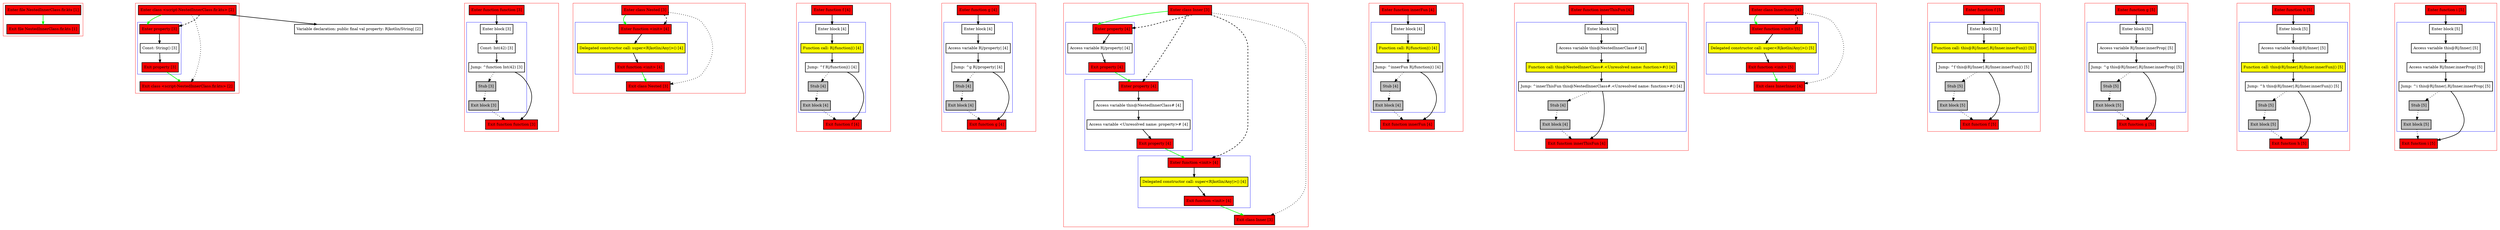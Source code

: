 digraph NestedInnerClass_fir_kts {
    graph [nodesep=3]
    node [shape=box penwidth=2]
    edge [penwidth=2]

    subgraph cluster_0 {
        color=red
        0 [label="Enter file NestedInnerClass.fir.kts [1]" style="filled" fillcolor=red];
        1 [label="Exit file NestedInnerClass.fir.kts [1]" style="filled" fillcolor=red];
    }
    0 -> {1} [color=green];

    subgraph cluster_1 {
        color=red
        2 [label="Enter class <script-NestedInnerClass.fir.kts> [2]" style="filled" fillcolor=red];
        subgraph cluster_2 {
            color=blue
            3 [label="Enter property [3]" style="filled" fillcolor=red];
            4 [label="Const: String() [3]"];
            5 [label="Exit property [3]" style="filled" fillcolor=red];
        }
        6 [label="Exit class <script-NestedInnerClass.fir.kts> [2]" style="filled" fillcolor=red];
    }
    7 [label="Variable declaration: public final val property: R|kotlin/String| [2]"];
    2 -> {7};
    2 -> {3} [color=green];
    2 -> {6} [style=dotted];
    2 -> {3} [style=dashed];
    3 -> {4};
    4 -> {5};
    5 -> {6} [color=green];

    subgraph cluster_3 {
        color=red
        8 [label="Enter function function [3]" style="filled" fillcolor=red];
        subgraph cluster_4 {
            color=blue
            9 [label="Enter block [3]"];
            10 [label="Const: Int(42) [3]"];
            11 [label="Jump: ^function Int(42) [3]"];
            12 [label="Stub [3]" style="filled" fillcolor=gray];
            13 [label="Exit block [3]" style="filled" fillcolor=gray];
        }
        14 [label="Exit function function [3]" style="filled" fillcolor=red];
    }
    8 -> {9};
    9 -> {10};
    10 -> {11};
    11 -> {14};
    11 -> {12} [style=dotted];
    12 -> {13} [style=dotted];
    13 -> {14} [style=dotted];

    subgraph cluster_5 {
        color=red
        15 [label="Enter class Nested [3]" style="filled" fillcolor=red];
        subgraph cluster_6 {
            color=blue
            16 [label="Enter function <init> [4]" style="filled" fillcolor=red];
            17 [label="Delegated constructor call: super<R|kotlin/Any|>() [4]" style="filled" fillcolor=yellow];
            18 [label="Exit function <init> [4]" style="filled" fillcolor=red];
        }
        19 [label="Exit class Nested [3]" style="filled" fillcolor=red];
    }
    15 -> {16} [color=green];
    15 -> {19} [style=dotted];
    15 -> {16} [style=dashed];
    16 -> {17};
    17 -> {18};
    18 -> {19} [color=green];

    subgraph cluster_7 {
        color=red
        20 [label="Enter function f [4]" style="filled" fillcolor=red];
        subgraph cluster_8 {
            color=blue
            21 [label="Enter block [4]"];
            22 [label="Function call: R|/function|() [4]" style="filled" fillcolor=yellow];
            23 [label="Jump: ^f R|/function|() [4]"];
            24 [label="Stub [4]" style="filled" fillcolor=gray];
            25 [label="Exit block [4]" style="filled" fillcolor=gray];
        }
        26 [label="Exit function f [4]" style="filled" fillcolor=red];
    }
    20 -> {21};
    21 -> {22};
    22 -> {23};
    23 -> {26};
    23 -> {24} [style=dotted];
    24 -> {25} [style=dotted];
    25 -> {26} [style=dotted];

    subgraph cluster_9 {
        color=red
        27 [label="Enter function g [4]" style="filled" fillcolor=red];
        subgraph cluster_10 {
            color=blue
            28 [label="Enter block [4]"];
            29 [label="Access variable R|/property| [4]"];
            30 [label="Jump: ^g R|/property| [4]"];
            31 [label="Stub [4]" style="filled" fillcolor=gray];
            32 [label="Exit block [4]" style="filled" fillcolor=gray];
        }
        33 [label="Exit function g [4]" style="filled" fillcolor=red];
    }
    27 -> {28};
    28 -> {29};
    29 -> {30};
    30 -> {33};
    30 -> {31} [style=dotted];
    31 -> {32} [style=dotted];
    32 -> {33} [style=dotted];

    subgraph cluster_11 {
        color=red
        34 [label="Enter class Inner [3]" style="filled" fillcolor=red];
        subgraph cluster_12 {
            color=blue
            35 [label="Enter property [4]" style="filled" fillcolor=red];
            36 [label="Access variable R|/property| [4]"];
            37 [label="Exit property [4]" style="filled" fillcolor=red];
        }
        subgraph cluster_13 {
            color=blue
            38 [label="Enter property [4]" style="filled" fillcolor=red];
            39 [label="Access variable this@NestedInnerClass# [4]"];
            40 [label="Access variable <Unresolved name: property># [4]"];
            41 [label="Exit property [4]" style="filled" fillcolor=red];
        }
        subgraph cluster_14 {
            color=blue
            42 [label="Enter function <init> [4]" style="filled" fillcolor=red];
            43 [label="Delegated constructor call: super<R|kotlin/Any|>() [4]" style="filled" fillcolor=yellow];
            44 [label="Exit function <init> [4]" style="filled" fillcolor=red];
        }
        45 [label="Exit class Inner [3]" style="filled" fillcolor=red];
    }
    34 -> {35} [color=green];
    34 -> {45} [style=dotted];
    34 -> {35 38 42} [style=dashed];
    35 -> {36};
    36 -> {37};
    37 -> {38} [color=green];
    38 -> {39};
    39 -> {40};
    40 -> {41};
    41 -> {42} [color=green];
    42 -> {43};
    43 -> {44};
    44 -> {45} [color=green];

    subgraph cluster_15 {
        color=red
        46 [label="Enter function innerFun [4]" style="filled" fillcolor=red];
        subgraph cluster_16 {
            color=blue
            47 [label="Enter block [4]"];
            48 [label="Function call: R|/function|() [4]" style="filled" fillcolor=yellow];
            49 [label="Jump: ^innerFun R|/function|() [4]"];
            50 [label="Stub [4]" style="filled" fillcolor=gray];
            51 [label="Exit block [4]" style="filled" fillcolor=gray];
        }
        52 [label="Exit function innerFun [4]" style="filled" fillcolor=red];
    }
    46 -> {47};
    47 -> {48};
    48 -> {49};
    49 -> {52};
    49 -> {50} [style=dotted];
    50 -> {51} [style=dotted];
    51 -> {52} [style=dotted];

    subgraph cluster_17 {
        color=red
        53 [label="Enter function innerThisFun [4]" style="filled" fillcolor=red];
        subgraph cluster_18 {
            color=blue
            54 [label="Enter block [4]"];
            55 [label="Access variable this@NestedInnerClass# [4]"];
            56 [label="Function call: this@NestedInnerClass#.<Unresolved name: function>#() [4]" style="filled" fillcolor=yellow];
            57 [label="Jump: ^innerThisFun this@NestedInnerClass#.<Unresolved name: function>#() [4]"];
            58 [label="Stub [4]" style="filled" fillcolor=gray];
            59 [label="Exit block [4]" style="filled" fillcolor=gray];
        }
        60 [label="Exit function innerThisFun [4]" style="filled" fillcolor=red];
    }
    53 -> {54};
    54 -> {55};
    55 -> {56};
    56 -> {57};
    57 -> {60};
    57 -> {58} [style=dotted];
    58 -> {59} [style=dotted];
    59 -> {60} [style=dotted];

    subgraph cluster_19 {
        color=red
        61 [label="Enter class InnerInner [4]" style="filled" fillcolor=red];
        subgraph cluster_20 {
            color=blue
            62 [label="Enter function <init> [5]" style="filled" fillcolor=red];
            63 [label="Delegated constructor call: super<R|kotlin/Any|>() [5]" style="filled" fillcolor=yellow];
            64 [label="Exit function <init> [5]" style="filled" fillcolor=red];
        }
        65 [label="Exit class InnerInner [4]" style="filled" fillcolor=red];
    }
    61 -> {62} [color=green];
    61 -> {65} [style=dotted];
    61 -> {62} [style=dashed];
    62 -> {63};
    63 -> {64};
    64 -> {65} [color=green];

    subgraph cluster_21 {
        color=red
        66 [label="Enter function f [5]" style="filled" fillcolor=red];
        subgraph cluster_22 {
            color=blue
            67 [label="Enter block [5]"];
            68 [label="Function call: this@R|/Inner|.R|/Inner.innerFun|() [5]" style="filled" fillcolor=yellow];
            69 [label="Jump: ^f this@R|/Inner|.R|/Inner.innerFun|() [5]"];
            70 [label="Stub [5]" style="filled" fillcolor=gray];
            71 [label="Exit block [5]" style="filled" fillcolor=gray];
        }
        72 [label="Exit function f [5]" style="filled" fillcolor=red];
    }
    66 -> {67};
    67 -> {68};
    68 -> {69};
    69 -> {72};
    69 -> {70} [style=dotted];
    70 -> {71} [style=dotted];
    71 -> {72} [style=dotted];

    subgraph cluster_23 {
        color=red
        73 [label="Enter function g [5]" style="filled" fillcolor=red];
        subgraph cluster_24 {
            color=blue
            74 [label="Enter block [5]"];
            75 [label="Access variable R|/Inner.innerProp| [5]"];
            76 [label="Jump: ^g this@R|/Inner|.R|/Inner.innerProp| [5]"];
            77 [label="Stub [5]" style="filled" fillcolor=gray];
            78 [label="Exit block [5]" style="filled" fillcolor=gray];
        }
        79 [label="Exit function g [5]" style="filled" fillcolor=red];
    }
    73 -> {74};
    74 -> {75};
    75 -> {76};
    76 -> {79};
    76 -> {77} [style=dotted];
    77 -> {78} [style=dotted];
    78 -> {79} [style=dotted];

    subgraph cluster_25 {
        color=red
        80 [label="Enter function h [5]" style="filled" fillcolor=red];
        subgraph cluster_26 {
            color=blue
            81 [label="Enter block [5]"];
            82 [label="Access variable this@R|/Inner| [5]"];
            83 [label="Function call: this@R|/Inner|.R|/Inner.innerFun|() [5]" style="filled" fillcolor=yellow];
            84 [label="Jump: ^h this@R|/Inner|.R|/Inner.innerFun|() [5]"];
            85 [label="Stub [5]" style="filled" fillcolor=gray];
            86 [label="Exit block [5]" style="filled" fillcolor=gray];
        }
        87 [label="Exit function h [5]" style="filled" fillcolor=red];
    }
    80 -> {81};
    81 -> {82};
    82 -> {83};
    83 -> {84};
    84 -> {87};
    84 -> {85} [style=dotted];
    85 -> {86} [style=dotted];
    86 -> {87} [style=dotted];

    subgraph cluster_27 {
        color=red
        88 [label="Enter function i [5]" style="filled" fillcolor=red];
        subgraph cluster_28 {
            color=blue
            89 [label="Enter block [5]"];
            90 [label="Access variable this@R|/Inner| [5]"];
            91 [label="Access variable R|/Inner.innerProp| [5]"];
            92 [label="Jump: ^i this@R|/Inner|.R|/Inner.innerProp| [5]"];
            93 [label="Stub [5]" style="filled" fillcolor=gray];
            94 [label="Exit block [5]" style="filled" fillcolor=gray];
        }
        95 [label="Exit function i [5]" style="filled" fillcolor=red];
    }
    88 -> {89};
    89 -> {90};
    90 -> {91};
    91 -> {92};
    92 -> {95};
    92 -> {93} [style=dotted];
    93 -> {94} [style=dotted];
    94 -> {95} [style=dotted];

}
